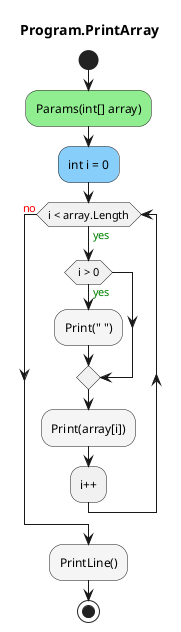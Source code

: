 @startuml Program.PrintArray
title Program.PrintArray
start
#LightGreen:Params(int[] array);
#LightSkyBlue:int i = 0;
while (i < array.Length) is (<color:green>yes)
        if (i > 0) then (<color:green>yes)
                #WhiteSmoke:Print(" ");
        endif
        #WhiteSmoke:Print(array[i]);
:i++;
endwhile (<color:red>no)
#WhiteSmoke:PrintLine();
stop
@enduml

